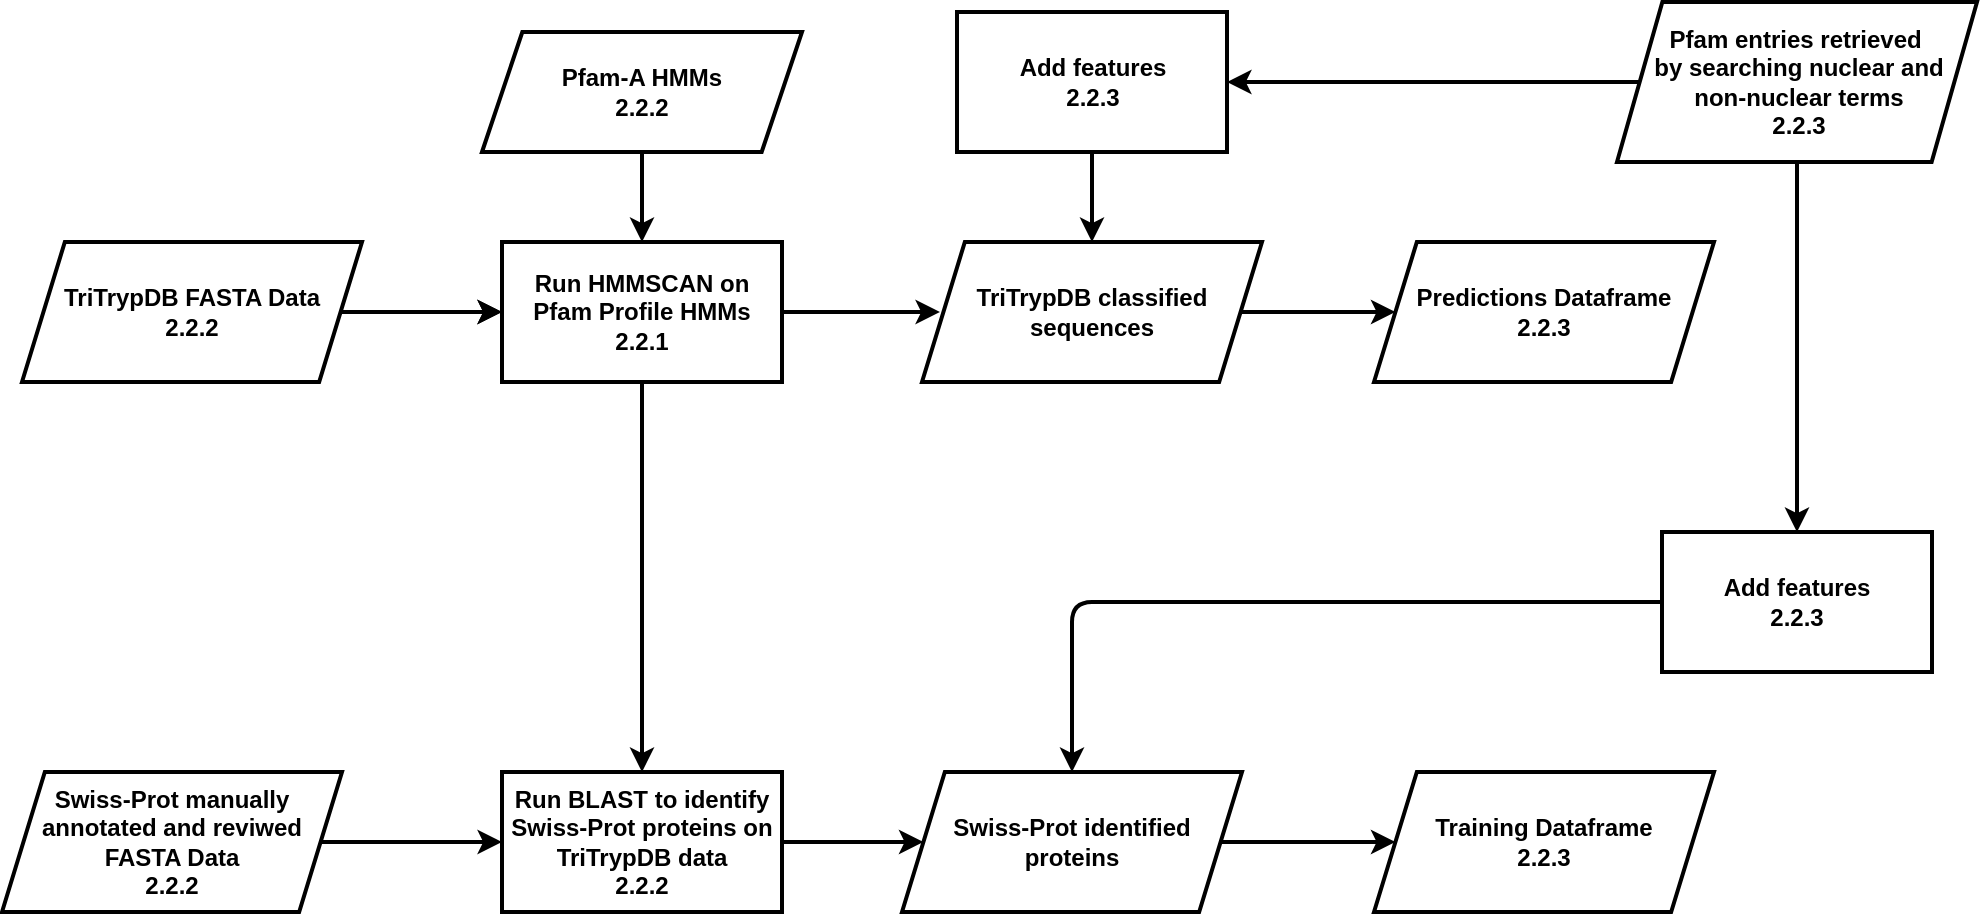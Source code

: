 <mxfile version="12.1.7" type="github" pages="1">
  <diagram id="9hCFB_BsOprCfilMQbIW" name="Page-1">
    <mxGraphModel dx="1521" dy="1057" grid="1" gridSize="10" guides="1" tooltips="1" connect="1" arrows="1" fold="1" page="0" pageScale="1" pageWidth="850" pageHeight="1100" math="0" shadow="0">
      <root>
        <mxCell id="0"/>
        <mxCell id="1" parent="0"/>
        <mxCell id="4trU9mY8yc-2ncthCHFI-1" value="&lt;b&gt;Run HMMSCAN on Pfam Profile HMMs&lt;br&gt;2.2.1&lt;br&gt;&lt;/b&gt;" style="rounded=0;whiteSpace=wrap;html=1;fontSize=12;fillColor=#ffffff;strokeWidth=2;" parent="1" vertex="1">
          <mxGeometry x="140" y="-75" width="140" height="70" as="geometry"/>
        </mxCell>
        <mxCell id="4trU9mY8yc-2ncthCHFI-19" value="" style="edgeStyle=orthogonalEdgeStyle;rounded=0;orthogonalLoop=1;jettySize=auto;html=1;strokeWidth=2;fontSize=12;" parent="1" source="4trU9mY8yc-2ncthCHFI-3" target="4trU9mY8yc-2ncthCHFI-1" edge="1">
          <mxGeometry relative="1" as="geometry"/>
        </mxCell>
        <mxCell id="4trU9mY8yc-2ncthCHFI-3" value="&lt;b&gt;TriTrypDB FASTA Data&lt;br&gt;2.2.2&lt;br&gt;&lt;/b&gt;" style="shape=parallelogram;perimeter=parallelogramPerimeter;whiteSpace=wrap;html=1;strokeWidth=2;fillColor=#ffffff;fontSize=12;size=0.126;" parent="1" vertex="1">
          <mxGeometry x="-100" y="-75" width="170" height="70" as="geometry"/>
        </mxCell>
        <mxCell id="4trU9mY8yc-2ncthCHFI-5" value="" style="endArrow=classic;html=1;fontSize=12;exitX=1;exitY=0.5;exitDx=0;exitDy=0;entryX=0;entryY=0.5;entryDx=0;entryDy=0;strokeWidth=2;" parent="1" source="4trU9mY8yc-2ncthCHFI-3" target="4trU9mY8yc-2ncthCHFI-1" edge="1">
          <mxGeometry width="50" height="50" relative="1" as="geometry">
            <mxPoint x="-110" y="70" as="sourcePoint"/>
            <mxPoint x="-60" y="20" as="targetPoint"/>
          </mxGeometry>
        </mxCell>
        <mxCell id="4trU9mY8yc-2ncthCHFI-6" value="" style="endArrow=classic;html=1;fontSize=12;exitX=1;exitY=0.5;exitDx=0;exitDy=0;entryX=0;entryY=0.5;entryDx=0;entryDy=0;strokeWidth=2;" parent="1" edge="1">
          <mxGeometry width="50" height="50" relative="1" as="geometry">
            <mxPoint x="280" y="-40" as="sourcePoint"/>
            <mxPoint x="359" y="-40" as="targetPoint"/>
          </mxGeometry>
        </mxCell>
        <mxCell id="4trU9mY8yc-2ncthCHFI-10" value="&lt;b&gt;TriTrypDB classified sequences&lt;br&gt;&lt;/b&gt;" style="shape=parallelogram;perimeter=parallelogramPerimeter;whiteSpace=wrap;html=1;strokeWidth=2;fillColor=#ffffff;fontSize=12;size=0.126;" parent="1" vertex="1">
          <mxGeometry x="350" y="-75" width="170" height="70" as="geometry"/>
        </mxCell>
        <mxCell id="4trU9mY8yc-2ncthCHFI-11" value="&lt;b&gt;Pfam entries retrieved&amp;nbsp;&lt;br&gt;by searching nuclear and&lt;br&gt;non-nuclear terms&lt;br&gt;2.2.3&lt;br&gt;&lt;/b&gt;" style="shape=parallelogram;perimeter=parallelogramPerimeter;html=1;strokeWidth=2;fillColor=#ffffff;fontSize=12;size=0.126;align=center;verticalAlign=middle;spacing=2;spacingTop=0;spacingLeft=0;spacingRight=0;" parent="1" vertex="1">
          <mxGeometry x="697.5" y="-195" width="180" height="80" as="geometry"/>
        </mxCell>
        <mxCell id="4trU9mY8yc-2ncthCHFI-12" value="&lt;b&gt;Swiss-Prot manually annotated and reviwed FASTA Data&lt;br&gt;2.2.2&lt;br&gt;&lt;/b&gt;" style="shape=parallelogram;perimeter=parallelogramPerimeter;whiteSpace=wrap;html=1;strokeWidth=2;fillColor=#ffffff;fontSize=12;size=0.126;" parent="1" vertex="1">
          <mxGeometry x="-110" y="190" width="170" height="70" as="geometry"/>
        </mxCell>
        <mxCell id="4trU9mY8yc-2ncthCHFI-13" value="&lt;b&gt;Pfam-A HMMs&lt;br&gt;2.2.2&lt;br&gt;&lt;/b&gt;" style="shape=parallelogram;perimeter=parallelogramPerimeter;whiteSpace=wrap;html=1;strokeWidth=2;fillColor=#ffffff;fontSize=12;size=0.126;" parent="1" vertex="1">
          <mxGeometry x="130" y="-180" width="160" height="60" as="geometry"/>
        </mxCell>
        <mxCell id="4trU9mY8yc-2ncthCHFI-14" value="" style="endArrow=classic;html=1;strokeWidth=2;fontSize=12;exitX=0.5;exitY=1;exitDx=0;exitDy=0;" parent="1" source="4trU9mY8yc-2ncthCHFI-13" target="4trU9mY8yc-2ncthCHFI-1" edge="1">
          <mxGeometry width="50" height="50" relative="1" as="geometry">
            <mxPoint x="340" y="-110" as="sourcePoint"/>
            <mxPoint x="390" y="-160" as="targetPoint"/>
          </mxGeometry>
        </mxCell>
        <mxCell id="4trU9mY8yc-2ncthCHFI-15" value="" style="endArrow=classic;html=1;strokeWidth=2;fontSize=12;exitX=0.5;exitY=1;exitDx=0;exitDy=0;entryX=0.5;entryY=0;entryDx=0;entryDy=0;" parent="1" source="4trU9mY8yc-2ncthCHFI-1" target="4trU9mY8yc-2ncthCHFI-20" edge="1">
          <mxGeometry width="50" height="50" relative="1" as="geometry">
            <mxPoint x="-110" y="330" as="sourcePoint"/>
            <mxPoint x="205" y="190" as="targetPoint"/>
          </mxGeometry>
        </mxCell>
        <mxCell id="4trU9mY8yc-2ncthCHFI-18" value="" style="endArrow=classic;html=1;fontSize=12;exitX=1;exitY=0.5;exitDx=0;exitDy=0;entryX=0;entryY=0.5;entryDx=0;entryDy=0;strokeWidth=2;" parent="1" source="4trU9mY8yc-2ncthCHFI-12" target="4trU9mY8yc-2ncthCHFI-20" edge="1">
          <mxGeometry width="50" height="50" relative="1" as="geometry">
            <mxPoint x="51" y="225" as="sourcePoint"/>
            <mxPoint x="130.737" y="225" as="targetPoint"/>
          </mxGeometry>
        </mxCell>
        <mxCell id="4trU9mY8yc-2ncthCHFI-20" value="&lt;b&gt;Run BLAST to identify Swiss-Prot proteins on TriTrypDB data&lt;br&gt;2.2.2&lt;br&gt;&lt;/b&gt;" style="rounded=0;whiteSpace=wrap;html=1;fontSize=12;fillColor=#ffffff;strokeWidth=2;" parent="1" vertex="1">
          <mxGeometry x="140" y="190" width="140" height="70" as="geometry"/>
        </mxCell>
        <mxCell id="4trU9mY8yc-2ncthCHFI-25" value="" style="endArrow=classic;html=1;fontSize=12;entryX=0;entryY=0.5;entryDx=0;entryDy=0;strokeWidth=2;exitX=1;exitY=0.5;exitDx=0;exitDy=0;" parent="1" edge="1" target="4trU9mY8yc-2ncthCHFI-26" source="4trU9mY8yc-2ncthCHFI-20">
          <mxGeometry width="50" height="50" relative="1" as="geometry">
            <mxPoint x="270" y="370" as="sourcePoint"/>
            <mxPoint x="359" y="340" as="targetPoint"/>
          </mxGeometry>
        </mxCell>
        <mxCell id="4trU9mY8yc-2ncthCHFI-26" value="&lt;b&gt;Swiss-Prot identified proteins&lt;br&gt;&lt;/b&gt;" style="shape=parallelogram;perimeter=parallelogramPerimeter;whiteSpace=wrap;html=1;strokeWidth=2;fillColor=#ffffff;fontSize=12;size=0.126;" parent="1" vertex="1">
          <mxGeometry x="340" y="190" width="170" height="70" as="geometry"/>
        </mxCell>
        <mxCell id="4trU9mY8yc-2ncthCHFI-31" value="&lt;b&gt;Add features&lt;br&gt;2.2.3&lt;br&gt;&lt;/b&gt;" style="rounded=0;whiteSpace=wrap;html=1;fontSize=12;fillColor=#ffffff;strokeWidth=2;" parent="1" vertex="1">
          <mxGeometry x="367.5" y="-190" width="135" height="70" as="geometry"/>
        </mxCell>
        <mxCell id="4trU9mY8yc-2ncthCHFI-32" value="" style="endArrow=classic;html=1;strokeWidth=2;fontSize=12;exitX=0;exitY=0.5;exitDx=0;exitDy=0;entryX=1;entryY=0.5;entryDx=0;entryDy=0;" parent="1" source="4trU9mY8yc-2ncthCHFI-11" target="4trU9mY8yc-2ncthCHFI-31" edge="1">
          <mxGeometry width="50" height="50" relative="1" as="geometry">
            <mxPoint x="-110" y="330" as="sourcePoint"/>
            <mxPoint x="-60" y="280" as="targetPoint"/>
          </mxGeometry>
        </mxCell>
        <mxCell id="4trU9mY8yc-2ncthCHFI-33" value="" style="endArrow=classic;html=1;strokeWidth=2;fontSize=12;exitX=0.5;exitY=1;exitDx=0;exitDy=0;entryX=0.5;entryY=0;entryDx=0;entryDy=0;" parent="1" source="4trU9mY8yc-2ncthCHFI-31" target="4trU9mY8yc-2ncthCHFI-10" edge="1">
          <mxGeometry width="50" height="50" relative="1" as="geometry">
            <mxPoint x="442" y="-120" as="sourcePoint"/>
            <mxPoint x="442" y="-75" as="targetPoint"/>
          </mxGeometry>
        </mxCell>
        <mxCell id="4trU9mY8yc-2ncthCHFI-34" value="&lt;b&gt;Add features&lt;br&gt;2.2.3&lt;br&gt;&lt;/b&gt;" style="rounded=0;whiteSpace=wrap;html=1;fontSize=12;fillColor=#ffffff;strokeWidth=2;" parent="1" vertex="1">
          <mxGeometry x="720" y="70" width="135" height="70" as="geometry"/>
        </mxCell>
        <mxCell id="4trU9mY8yc-2ncthCHFI-35" value="" style="endArrow=classic;html=1;strokeWidth=2;fontSize=12;exitX=0.5;exitY=1;exitDx=0;exitDy=0;entryX=0.5;entryY=0;entryDx=0;entryDy=0;" parent="1" source="4trU9mY8yc-2ncthCHFI-11" target="4trU9mY8yc-2ncthCHFI-34" edge="1">
          <mxGeometry width="50" height="50" relative="1" as="geometry">
            <mxPoint x="-110" y="330" as="sourcePoint"/>
            <mxPoint x="-60" y="280" as="targetPoint"/>
          </mxGeometry>
        </mxCell>
        <mxCell id="4trU9mY8yc-2ncthCHFI-36" value="" style="endArrow=classic;html=1;strokeWidth=2;fontSize=12;exitX=0;exitY=0.5;exitDx=0;exitDy=0;entryX=0.5;entryY=0;entryDx=0;entryDy=0;" parent="1" source="4trU9mY8yc-2ncthCHFI-34" target="4trU9mY8yc-2ncthCHFI-26" edge="1">
          <mxGeometry width="50" height="50" relative="1" as="geometry">
            <mxPoint x="-110" y="330" as="sourcePoint"/>
            <mxPoint x="-60" y="280" as="targetPoint"/>
            <Array as="points">
              <mxPoint x="425" y="105"/>
            </Array>
          </mxGeometry>
        </mxCell>
        <mxCell id="4trU9mY8yc-2ncthCHFI-37" value="&lt;b&gt;Training Dataframe&lt;br&gt;2.2.3&lt;br&gt;&lt;/b&gt;" style="shape=parallelogram;perimeter=parallelogramPerimeter;whiteSpace=wrap;html=1;strokeWidth=2;fillColor=#ffffff;fontSize=12;size=0.126;" parent="1" vertex="1">
          <mxGeometry x="576" y="190" width="170" height="70" as="geometry"/>
        </mxCell>
        <mxCell id="4trU9mY8yc-2ncthCHFI-38" value="&lt;b&gt;Predictions Dataframe&lt;br&gt;2.2.3&lt;br&gt;&lt;/b&gt;" style="shape=parallelogram;perimeter=parallelogramPerimeter;whiteSpace=wrap;html=1;strokeWidth=2;fillColor=#ffffff;fontSize=12;size=0.126;" parent="1" vertex="1">
          <mxGeometry x="576" y="-75" width="170" height="70" as="geometry"/>
        </mxCell>
        <mxCell id="4trU9mY8yc-2ncthCHFI-39" value="" style="endArrow=classic;html=1;fontSize=12;exitX=1;exitY=0.5;exitDx=0;exitDy=0;entryX=0;entryY=0.5;entryDx=0;entryDy=0;strokeWidth=2;" parent="1" source="4trU9mY8yc-2ncthCHFI-10" target="4trU9mY8yc-2ncthCHFI-38" edge="1">
          <mxGeometry width="50" height="50" relative="1" as="geometry">
            <mxPoint x="509.763" y="-40" as="sourcePoint"/>
            <mxPoint x="590.5" y="-40" as="targetPoint"/>
          </mxGeometry>
        </mxCell>
        <mxCell id="4trU9mY8yc-2ncthCHFI-40" value="" style="endArrow=classic;html=1;fontSize=12;exitX=1;exitY=0.5;exitDx=0;exitDy=0;entryX=0;entryY=0.5;entryDx=0;entryDy=0;strokeWidth=2;" parent="1" source="4trU9mY8yc-2ncthCHFI-26" target="4trU9mY8yc-2ncthCHFI-37" edge="1">
          <mxGeometry width="50" height="50" relative="1" as="geometry">
            <mxPoint x="502.263" y="224" as="sourcePoint"/>
            <mxPoint x="579.737" y="224" as="targetPoint"/>
          </mxGeometry>
        </mxCell>
      </root>
    </mxGraphModel>
  </diagram>
</mxfile>
